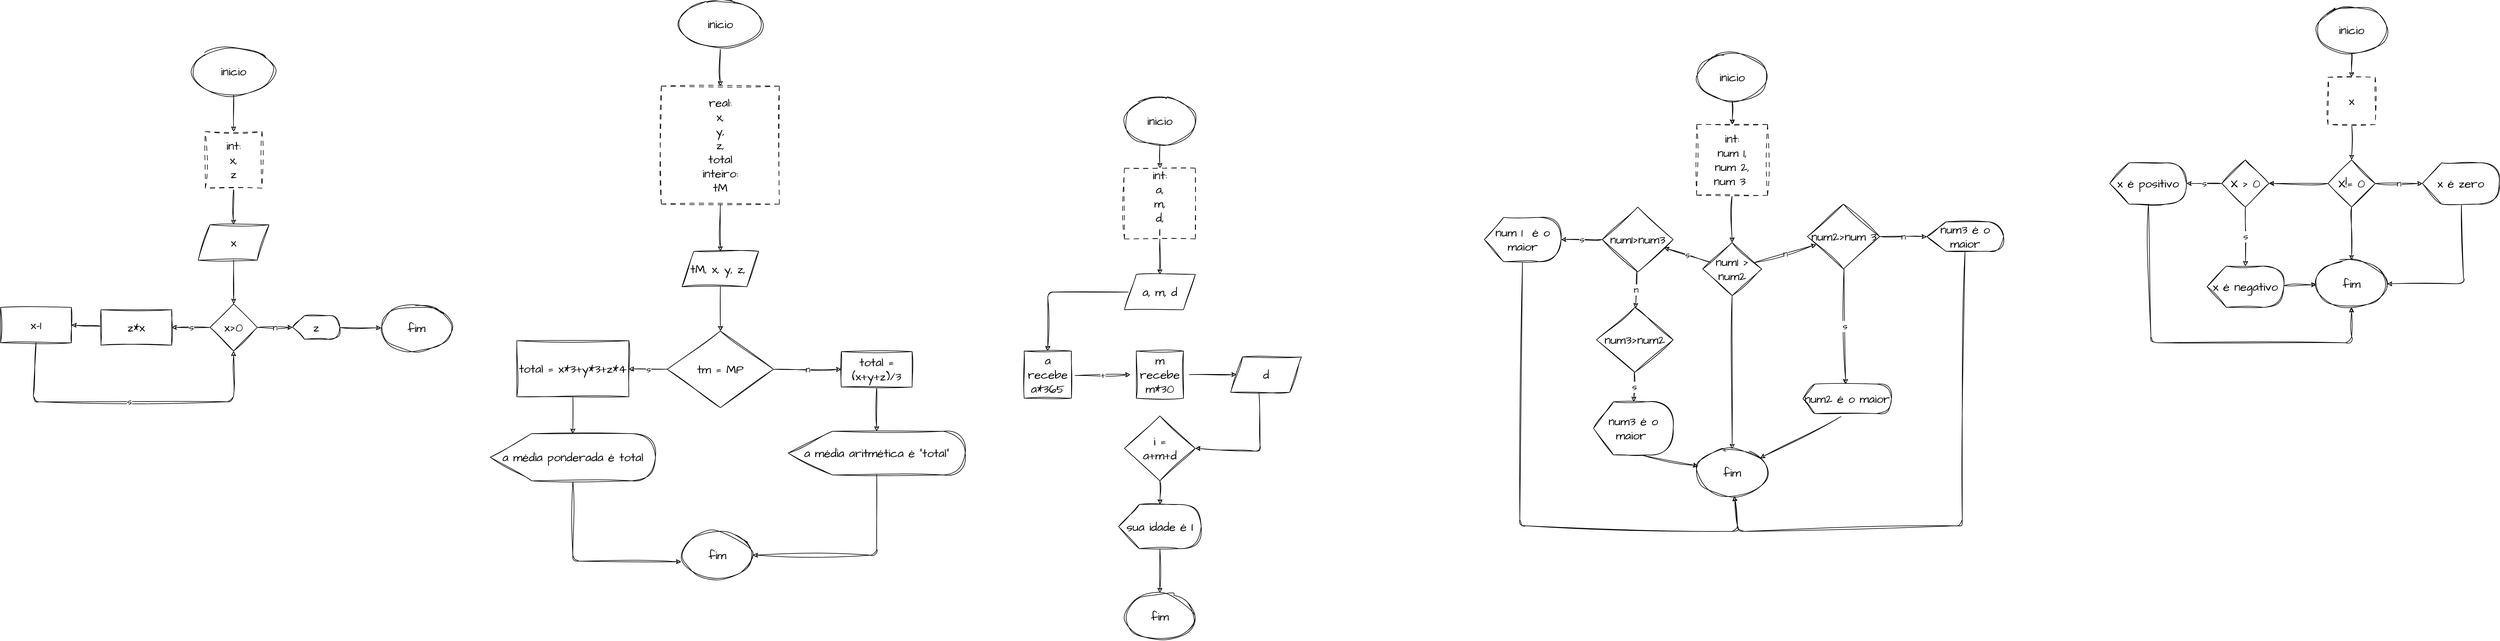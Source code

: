 <mxfile>
    <diagram id="sGymPp60y_wfpJxGPHa7" name="Página-1">
        <mxGraphModel dx="5766" dy="2101" grid="1" gridSize="10" guides="1" tooltips="1" connect="1" arrows="1" fold="1" page="1" pageScale="1" pageWidth="827" pageHeight="1169" math="0" shadow="0">
            <root>
                <mxCell id="0"/>
                <mxCell id="1" parent="0"/>
                <mxCell id="48" value="" style="edgeStyle=none;sketch=1;hachureGap=4;jiggle=2;curveFitting=1;html=1;fontFamily=Architects Daughter;fontSource=https%3A%2F%2Ffonts.googleapis.com%2Fcss%3Ffamily%3DArchitects%2BDaughter;fontSize=16;" edge="1" parent="1" source="24" target="47">
                    <mxGeometry relative="1" as="geometry"/>
                </mxCell>
                <mxCell id="24" value="inicio" style="ellipse;whiteSpace=wrap;html=1;sketch=1;hachureGap=4;jiggle=2;curveFitting=1;fontFamily=Architects Daughter;fontSource=https%3A%2F%2Ffonts.googleapis.com%2Fcss%3Ffamily%3DArchitects%2BDaughter;fontSize=20;" vertex="1" parent="1">
                    <mxGeometry x="-210" y="-30" width="120" height="80" as="geometry"/>
                </mxCell>
                <mxCell id="25" value="fim" style="ellipse;whiteSpace=wrap;html=1;sketch=1;hachureGap=4;jiggle=2;curveFitting=1;fontFamily=Architects Daughter;fontSource=https%3A%2F%2Ffonts.googleapis.com%2Fcss%3Ffamily%3DArchitects%2BDaughter;fontSize=20;" vertex="1" parent="1">
                    <mxGeometry x="-210" y="400" width="120" height="80" as="geometry"/>
                </mxCell>
                <mxCell id="29" value="n" style="edgeStyle=none;sketch=1;hachureGap=4;jiggle=2;curveFitting=1;html=1;fontFamily=Architects Daughter;fontSource=https%3A%2F%2Ffonts.googleapis.com%2Fcss%3Ffamily%3DArchitects%2BDaughter;fontSize=16;" edge="1" parent="1" source="31">
                    <mxGeometry relative="1" as="geometry">
                        <mxPoint x="-30.0" y="270" as="targetPoint"/>
                    </mxGeometry>
                </mxCell>
                <mxCell id="30" value="" style="edgeStyle=none;sketch=1;hachureGap=4;jiggle=2;curveFitting=1;html=1;fontFamily=Architects Daughter;fontSource=https%3A%2F%2Ffonts.googleapis.com%2Fcss%3Ffamily%3DArchitects%2BDaughter;fontSize=16;" edge="1" parent="1" source="31" target="25">
                    <mxGeometry relative="1" as="geometry"/>
                </mxCell>
                <mxCell id="80" value="" style="edgeStyle=none;sketch=1;hachureGap=4;jiggle=2;curveFitting=1;html=1;fontFamily=Architects Daughter;fontSource=https%3A%2F%2Ffonts.googleapis.com%2Fcss%3Ffamily%3DArchitects%2BDaughter;fontSize=16;" edge="1" parent="1" source="31" target="79">
                    <mxGeometry relative="1" as="geometry"/>
                </mxCell>
                <mxCell id="31" value="X!= 0" style="rhombus;whiteSpace=wrap;html=1;sketch=1;hachureGap=4;jiggle=2;curveFitting=1;fontFamily=Architects Daughter;fontSource=https%3A%2F%2Ffonts.googleapis.com%2Fcss%3Ffamily%3DArchitects%2BDaughter;fontSize=20;" vertex="1" parent="1">
                    <mxGeometry x="-190" y="230" width="80" height="80" as="geometry"/>
                </mxCell>
                <mxCell id="58" value="" style="edgeStyle=none;sketch=1;hachureGap=4;jiggle=2;curveFitting=1;html=1;fontFamily=Architects Daughter;fontSource=https%3A%2F%2Ffonts.googleapis.com%2Fcss%3Ffamily%3DArchitects%2BDaughter;fontSize=16;" edge="1" parent="1" source="43">
                    <mxGeometry relative="1" as="geometry">
                        <mxPoint x="-150" y="480" as="targetPoint"/>
                        <Array as="points">
                            <mxPoint x="-490" y="540"/>
                            <mxPoint x="-150" y="540"/>
                        </Array>
                    </mxGeometry>
                </mxCell>
                <mxCell id="43" value="x é positivo" style="shape=display;whiteSpace=wrap;html=1;sketch=1;hachureGap=4;jiggle=2;curveFitting=1;fontFamily=Architects Daughter;fontSource=https%3A%2F%2Ffonts.googleapis.com%2Fcss%3Ffamily%3DArchitects%2BDaughter;fontSize=20;" vertex="1" parent="1">
                    <mxGeometry x="-560" y="235" width="130" height="70" as="geometry"/>
                </mxCell>
                <mxCell id="56" value="" style="edgeStyle=none;sketch=1;hachureGap=4;jiggle=2;curveFitting=1;html=1;fontFamily=Architects Daughter;fontSource=https%3A%2F%2Ffonts.googleapis.com%2Fcss%3Ffamily%3DArchitects%2BDaughter;fontSize=16;entryX=1;entryY=0.5;entryDx=0;entryDy=0;" edge="1" parent="1" source="46" target="25">
                    <mxGeometry relative="1" as="geometry">
                        <mxPoint x="35" y="390" as="targetPoint"/>
                        <Array as="points">
                            <mxPoint x="40" y="440"/>
                        </Array>
                    </mxGeometry>
                </mxCell>
                <mxCell id="46" value="x é zero" style="shape=display;whiteSpace=wrap;html=1;sketch=1;hachureGap=4;jiggle=2;curveFitting=1;fontFamily=Architects Daughter;fontSource=https%3A%2F%2Ffonts.googleapis.com%2Fcss%3Ffamily%3DArchitects%2BDaughter;fontSize=20;" vertex="1" parent="1">
                    <mxGeometry x="-30" y="235" width="130" height="70" as="geometry"/>
                </mxCell>
                <mxCell id="49" value="" style="edgeStyle=none;sketch=1;hachureGap=4;jiggle=2;curveFitting=1;html=1;fontFamily=Architects Daughter;fontSource=https%3A%2F%2Ffonts.googleapis.com%2Fcss%3Ffamily%3DArchitects%2BDaughter;fontSize=16;" edge="1" parent="1" source="47" target="31">
                    <mxGeometry relative="1" as="geometry"/>
                </mxCell>
                <mxCell id="47" value="x" style="whiteSpace=wrap;html=1;aspect=fixed;dashed=1;dashPattern=8 8;sketch=1;hachureGap=4;jiggle=2;curveFitting=1;fontFamily=Architects Daughter;fontSource=https%3A%2F%2Ffonts.googleapis.com%2Fcss%3Ffamily%3DArchitects%2BDaughter;fontSize=20;" vertex="1" parent="1">
                    <mxGeometry x="-190" y="90" width="80" height="80" as="geometry"/>
                </mxCell>
                <mxCell id="59" value="" style="edgeStyle=none;sketch=1;hachureGap=4;jiggle=2;curveFitting=1;html=1;fontFamily=Architects Daughter;fontSource=https%3A%2F%2Ffonts.googleapis.com%2Fcss%3Ffamily%3DArchitects%2BDaughter;fontSize=16;" edge="1" parent="1" source="60" target="76">
                    <mxGeometry relative="1" as="geometry"/>
                </mxCell>
                <mxCell id="60" value="inicio" style="ellipse;whiteSpace=wrap;html=1;sketch=1;hachureGap=4;jiggle=2;curveFitting=1;fontFamily=Architects Daughter;fontSource=https%3A%2F%2Ffonts.googleapis.com%2Fcss%3Ffamily%3DArchitects%2BDaughter;fontSize=20;" vertex="1" parent="1">
                    <mxGeometry x="-1260" y="50" width="120" height="80" as="geometry"/>
                </mxCell>
                <mxCell id="61" value="fim" style="ellipse;whiteSpace=wrap;html=1;sketch=1;hachureGap=4;jiggle=2;curveFitting=1;fontFamily=Architects Daughter;fontSource=https%3A%2F%2Ffonts.googleapis.com%2Fcss%3Ffamily%3DArchitects%2BDaughter;fontSize=20;" vertex="1" parent="1">
                    <mxGeometry x="-1260" y="720" width="120" height="80" as="geometry"/>
                </mxCell>
                <mxCell id="64" value="" style="edgeStyle=none;sketch=1;hachureGap=4;jiggle=2;curveFitting=1;html=1;fontFamily=Architects Daughter;fontSource=https%3A%2F%2Ffonts.googleapis.com%2Fcss%3Ffamily%3DArchitects%2BDaughter;fontSize=16;" edge="1" parent="1" source="65" target="61">
                    <mxGeometry relative="1" as="geometry"/>
                </mxCell>
                <mxCell id="91" value="s" style="edgeStyle=none;sketch=1;hachureGap=4;jiggle=2;curveFitting=1;html=1;fontFamily=Architects Daughter;fontSource=https%3A%2F%2Ffonts.googleapis.com%2Fcss%3Ffamily%3DArchitects%2BDaughter;fontSize=16;" edge="1" parent="1" source="65" target="90">
                    <mxGeometry relative="1" as="geometry"/>
                </mxCell>
                <mxCell id="104" value="n" style="edgeStyle=none;sketch=1;hachureGap=4;jiggle=2;curveFitting=1;html=1;fontFamily=Architects Daughter;fontSource=https%3A%2F%2Ffonts.googleapis.com%2Fcss%3Ffamily%3DArchitects%2BDaughter;fontSize=16;" edge="1" parent="1" source="65" target="103">
                    <mxGeometry relative="1" as="geometry"/>
                </mxCell>
                <mxCell id="65" value="num1 &amp;gt; num2" style="rhombus;whiteSpace=wrap;html=1;sketch=1;hachureGap=4;jiggle=2;curveFitting=1;fontFamily=Architects Daughter;fontSource=https%3A%2F%2Ffonts.googleapis.com%2Fcss%3Ffamily%3DArchitects%2BDaughter;fontSize=20;" vertex="1" parent="1">
                    <mxGeometry x="-1250" y="370" width="100" height="90" as="geometry"/>
                </mxCell>
                <mxCell id="75" value="" style="edgeStyle=none;sketch=1;hachureGap=4;jiggle=2;curveFitting=1;html=1;fontFamily=Architects Daughter;fontSource=https%3A%2F%2Ffonts.googleapis.com%2Fcss%3Ffamily%3DArchitects%2BDaughter;fontSize=16;" edge="1" parent="1" source="76" target="65">
                    <mxGeometry relative="1" as="geometry"/>
                </mxCell>
                <mxCell id="76" value="int: &lt;br&gt;num 1,&lt;br&gt;num 2, &lt;br&gt;num 3&amp;nbsp;" style="whiteSpace=wrap;html=1;aspect=fixed;dashed=1;dashPattern=8 8;sketch=1;hachureGap=4;jiggle=2;curveFitting=1;fontFamily=Architects Daughter;fontSource=https%3A%2F%2Ffonts.googleapis.com%2Fcss%3Ffamily%3DArchitects%2BDaughter;fontSize=20;" vertex="1" parent="1">
                    <mxGeometry x="-1260" y="170" width="120" height="120" as="geometry"/>
                </mxCell>
                <mxCell id="81" value="s" style="edgeStyle=none;sketch=1;hachureGap=4;jiggle=2;curveFitting=1;html=1;fontFamily=Architects Daughter;fontSource=https%3A%2F%2Ffonts.googleapis.com%2Fcss%3Ffamily%3DArchitects%2BDaughter;fontSize=16;" edge="1" parent="1" source="79" target="43">
                    <mxGeometry relative="1" as="geometry"/>
                </mxCell>
                <mxCell id="86" value="s" style="edgeStyle=none;sketch=1;hachureGap=4;jiggle=2;curveFitting=1;html=1;fontFamily=Architects Daughter;fontSource=https%3A%2F%2Ffonts.googleapis.com%2Fcss%3Ffamily%3DArchitects%2BDaughter;fontSize=16;" edge="1" parent="1" source="79" target="85">
                    <mxGeometry relative="1" as="geometry"/>
                </mxCell>
                <mxCell id="79" value="X &amp;gt; 0" style="rhombus;whiteSpace=wrap;html=1;sketch=1;hachureGap=4;jiggle=2;curveFitting=1;fontFamily=Architects Daughter;fontSource=https%3A%2F%2Ffonts.googleapis.com%2Fcss%3Ffamily%3DArchitects%2BDaughter;fontSize=20;" vertex="1" parent="1">
                    <mxGeometry x="-370" y="230" width="80" height="80" as="geometry"/>
                </mxCell>
                <mxCell id="87" value="" style="edgeStyle=none;sketch=1;hachureGap=4;jiggle=2;curveFitting=1;html=1;fontFamily=Architects Daughter;fontSource=https%3A%2F%2Ffonts.googleapis.com%2Fcss%3Ffamily%3DArchitects%2BDaughter;fontSize=16;" edge="1" parent="1" source="85" target="25">
                    <mxGeometry relative="1" as="geometry"/>
                </mxCell>
                <mxCell id="85" value="x é negativo" style="shape=display;whiteSpace=wrap;html=1;sketch=1;hachureGap=4;jiggle=2;curveFitting=1;fontFamily=Architects Daughter;fontSource=https%3A%2F%2Ffonts.googleapis.com%2Fcss%3Ffamily%3DArchitects%2BDaughter;fontSize=20;" vertex="1" parent="1">
                    <mxGeometry x="-395" y="410" width="130" height="70" as="geometry"/>
                </mxCell>
                <mxCell id="94" value="s" style="edgeStyle=none;sketch=1;hachureGap=4;jiggle=2;curveFitting=1;html=1;fontFamily=Architects Daughter;fontSource=https%3A%2F%2Ffonts.googleapis.com%2Fcss%3Ffamily%3DArchitects%2BDaughter;fontSize=16;" edge="1" parent="1" source="90" target="111">
                    <mxGeometry relative="1" as="geometry">
                        <mxPoint x="-1500" y="365" as="targetPoint"/>
                    </mxGeometry>
                </mxCell>
                <mxCell id="98" value="n" style="edgeStyle=none;sketch=1;hachureGap=4;jiggle=2;curveFitting=1;html=1;fontFamily=Architects Daughter;fontSource=https%3A%2F%2Ffonts.googleapis.com%2Fcss%3Ffamily%3DArchitects%2BDaughter;fontSize=16;" edge="1" parent="1" source="90" target="97">
                    <mxGeometry relative="1" as="geometry"/>
                </mxCell>
                <mxCell id="90" value="num1&amp;gt;num3" style="rhombus;whiteSpace=wrap;html=1;fontSize=20;fontFamily=Architects Daughter;sketch=1;hachureGap=4;jiggle=2;curveFitting=1;fontSource=https%3A%2F%2Ffonts.googleapis.com%2Fcss%3Ffamily%3DArchitects%2BDaughter;" vertex="1" parent="1">
                    <mxGeometry x="-1420" y="310" width="120" height="110" as="geometry"/>
                </mxCell>
                <mxCell id="100" value="s" style="edgeStyle=none;sketch=1;hachureGap=4;jiggle=2;curveFitting=1;html=1;fontFamily=Architects Daughter;fontSource=https%3A%2F%2Ffonts.googleapis.com%2Fcss%3Ffamily%3DArchitects%2BDaughter;fontSize=16;" edge="1" parent="1" source="97" target="113">
                    <mxGeometry relative="1" as="geometry">
                        <mxPoint x="-1370" y="620" as="targetPoint"/>
                    </mxGeometry>
                </mxCell>
                <mxCell id="97" value="num3&amp;gt;num2" style="rhombus;whiteSpace=wrap;html=1;fontSize=20;fontFamily=Architects Daughter;sketch=1;hachureGap=4;jiggle=2;curveFitting=1;fontSource=https%3A%2F%2Ffonts.googleapis.com%2Fcss%3Ffamily%3DArchitects%2BDaughter;" vertex="1" parent="1">
                    <mxGeometry x="-1430" y="480" width="130" height="110" as="geometry"/>
                </mxCell>
                <mxCell id="109" value="" style="edgeStyle=none;sketch=1;hachureGap=4;jiggle=2;curveFitting=1;html=1;fontFamily=Architects Daughter;fontSource=https%3A%2F%2Ffonts.googleapis.com%2Fcss%3Ffamily%3DArchitects%2BDaughter;fontSize=16;exitX=0.572;exitY=0.99;exitDx=0;exitDy=0;exitPerimeter=0;" edge="1" parent="1" source="113" target="61">
                    <mxGeometry relative="1" as="geometry">
                        <mxPoint x="-1360" y="720" as="sourcePoint"/>
                    </mxGeometry>
                </mxCell>
                <mxCell id="106" value="s" style="edgeStyle=none;sketch=1;hachureGap=4;jiggle=2;curveFitting=1;html=1;fontFamily=Architects Daughter;fontSource=https%3A%2F%2Ffonts.googleapis.com%2Fcss%3Ffamily%3DArchitects%2BDaughter;fontSize=16;entryX=0;entryY=0;entryDx=72.5;entryDy=0;entryPerimeter=0;" edge="1" parent="1" source="103" target="116">
                    <mxGeometry relative="1" as="geometry">
                        <mxPoint x="-1017.5" y="565" as="targetPoint"/>
                    </mxGeometry>
                </mxCell>
                <mxCell id="108" value="n" style="edgeStyle=none;sketch=1;hachureGap=4;jiggle=2;curveFitting=1;html=1;fontFamily=Architects Daughter;fontSource=https%3A%2F%2Ffonts.googleapis.com%2Fcss%3Ffamily%3DArchitects%2BDaughter;fontSize=16;entryX=0;entryY=0.5;entryDx=0;entryDy=0;entryPerimeter=0;" edge="1" parent="1" source="103" target="114">
                    <mxGeometry relative="1" as="geometry">
                        <mxPoint x="-870" y="360" as="targetPoint"/>
                    </mxGeometry>
                </mxCell>
                <mxCell id="103" value="num2&amp;gt;num 3" style="rhombus;whiteSpace=wrap;html=1;fontSize=20;fontFamily=Architects Daughter;sketch=1;hachureGap=4;jiggle=2;curveFitting=1;fontSource=https%3A%2F%2Ffonts.googleapis.com%2Fcss%3Ffamily%3DArchitects%2BDaughter;" vertex="1" parent="1">
                    <mxGeometry x="-1072.5" y="305" width="122.5" height="110" as="geometry"/>
                </mxCell>
                <mxCell id="110" value="" style="edgeStyle=none;sketch=1;hachureGap=4;jiggle=2;curveFitting=1;html=1;fontFamily=Architects Daughter;fontSource=https%3A%2F%2Ffonts.googleapis.com%2Fcss%3Ffamily%3DArchitects%2BDaughter;fontSize=16;exitX=0;exitY=0;exitDx=72.5;exitDy=50;exitPerimeter=0;" edge="1" parent="1" source="116" target="61">
                    <mxGeometry relative="1" as="geometry">
                        <mxPoint x="-1089.251" y="675" as="sourcePoint"/>
                    </mxGeometry>
                </mxCell>
                <mxCell id="119" value="" style="edgeStyle=none;sketch=1;hachureGap=4;jiggle=2;curveFitting=1;html=1;fontFamily=Architects Daughter;fontSource=https%3A%2F%2Ffonts.googleapis.com%2Fcss%3Ffamily%3DArchitects%2BDaughter;fontSize=16;" edge="1" parent="1" source="111" target="61">
                    <mxGeometry relative="1" as="geometry">
                        <mxPoint x="-1575" y="480" as="targetPoint"/>
                        <Array as="points">
                            <mxPoint x="-1560" y="850"/>
                            <mxPoint x="-1190" y="860"/>
                        </Array>
                    </mxGeometry>
                </mxCell>
                <mxCell id="111" value="num 1&amp;nbsp; é o maior" style="shape=display;whiteSpace=wrap;html=1;sketch=1;hachureGap=4;jiggle=2;curveFitting=1;fontFamily=Architects Daughter;fontSource=https%3A%2F%2Ffonts.googleapis.com%2Fcss%3Ffamily%3DArchitects%2BDaughter;fontSize=20;" vertex="1" parent="1">
                    <mxGeometry x="-1620" y="327.5" width="130" height="75" as="geometry"/>
                </mxCell>
                <mxCell id="113" value="num3 é o maior&amp;nbsp;" style="shape=display;whiteSpace=wrap;html=1;sketch=1;hachureGap=4;jiggle=2;curveFitting=1;fontFamily=Architects Daughter;fontSource=https%3A%2F%2Ffonts.googleapis.com%2Fcss%3Ffamily%3DArchitects%2BDaughter;fontSize=20;" vertex="1" parent="1">
                    <mxGeometry x="-1435" y="640" width="135" height="90" as="geometry"/>
                </mxCell>
                <mxCell id="121" value="" style="edgeStyle=none;sketch=1;hachureGap=4;jiggle=2;curveFitting=1;html=1;fontFamily=Architects Daughter;fontSource=https%3A%2F%2Ffonts.googleapis.com%2Fcss%3Ffamily%3DArchitects%2BDaughter;fontSize=16;" edge="1" parent="1" source="114" target="61">
                    <mxGeometry relative="1" as="geometry">
                        <mxPoint x="-1210" y="810" as="targetPoint"/>
                        <Array as="points">
                            <mxPoint x="-810" y="850"/>
                            <mxPoint x="-1190" y="860"/>
                        </Array>
                    </mxGeometry>
                </mxCell>
                <mxCell id="114" value="num3 é o maior" style="shape=display;whiteSpace=wrap;html=1;sketch=1;hachureGap=4;jiggle=2;curveFitting=1;fontFamily=Architects Daughter;fontSource=https%3A%2F%2Ffonts.googleapis.com%2Fcss%3Ffamily%3DArchitects%2BDaughter;fontSize=20;" vertex="1" parent="1">
                    <mxGeometry x="-870" y="335" width="130" height="50" as="geometry"/>
                </mxCell>
                <mxCell id="116" value="num2 é o maior" style="shape=display;whiteSpace=wrap;html=1;sketch=1;hachureGap=4;jiggle=2;curveFitting=1;fontFamily=Architects Daughter;fontSource=https%3A%2F%2Ffonts.googleapis.com%2Fcss%3Ffamily%3DArchitects%2BDaughter;fontSize=20;size=0.133;" vertex="1" parent="1">
                    <mxGeometry x="-1080" y="610" width="150" height="50" as="geometry"/>
                </mxCell>
                <mxCell id="122" value="" style="edgeStyle=none;sketch=1;hachureGap=4;jiggle=2;curveFitting=1;html=1;fontFamily=Architects Daughter;fontSource=https%3A%2F%2Ffonts.googleapis.com%2Fcss%3Ffamily%3DArchitects%2BDaughter;fontSize=16;" edge="1" parent="1" source="123" target="130">
                    <mxGeometry relative="1" as="geometry"/>
                </mxCell>
                <mxCell id="123" value="inicio" style="ellipse;whiteSpace=wrap;html=1;sketch=1;hachureGap=4;jiggle=2;curveFitting=1;fontFamily=Architects Daughter;fontSource=https%3A%2F%2Ffonts.googleapis.com%2Fcss%3Ffamily%3DArchitects%2BDaughter;fontSize=20;" vertex="1" parent="1">
                    <mxGeometry x="-2230" y="124" width="120" height="80" as="geometry"/>
                </mxCell>
                <mxCell id="124" value="fim" style="ellipse;whiteSpace=wrap;html=1;sketch=1;hachureGap=4;jiggle=2;curveFitting=1;fontFamily=Architects Daughter;fontSource=https%3A%2F%2Ffonts.googleapis.com%2Fcss%3Ffamily%3DArchitects%2BDaughter;fontSize=20;" vertex="1" parent="1">
                    <mxGeometry x="-2230" y="964" width="120" height="80" as="geometry"/>
                </mxCell>
                <mxCell id="175" value="" style="edgeStyle=none;sketch=1;hachureGap=4;jiggle=2;curveFitting=1;html=1;fontFamily=Architects Daughter;fontSource=https%3A%2F%2Ffonts.googleapis.com%2Fcss%3Ffamily%3DArchitects%2BDaughter;fontSize=16;" edge="1" parent="1" source="130" target="172">
                    <mxGeometry relative="1" as="geometry"/>
                </mxCell>
                <mxCell id="130" value="int: &lt;br&gt;a,&lt;br&gt;m, &lt;br&gt;d,&lt;br&gt;I" style="whiteSpace=wrap;html=1;aspect=fixed;dashed=1;dashPattern=8 8;sketch=1;hachureGap=4;jiggle=2;curveFitting=1;fontFamily=Architects Daughter;fontSource=https%3A%2F%2Ffonts.googleapis.com%2Fcss%3Ffamily%3DArchitects%2BDaughter;fontSize=20;" vertex="1" parent="1">
                    <mxGeometry x="-2230" y="244" width="120" height="120" as="geometry"/>
                </mxCell>
                <mxCell id="152" value="+" style="edgeStyle=none;sketch=1;hachureGap=4;jiggle=2;curveFitting=1;html=1;fontFamily=Architects Daughter;fontSource=https%3A%2F%2Ffonts.googleapis.com%2Fcss%3Ffamily%3DArchitects%2BDaughter;fontSize=16;exitX=1;exitY=0.75;exitDx=0;exitDy=0;entryX=0;entryY=0.5;entryDx=0;entryDy=0;" edge="1" parent="1">
                    <mxGeometry relative="1" as="geometry">
                        <mxPoint x="-2313.846" y="595.538" as="sourcePoint"/>
                        <mxPoint x="-2220" y="594" as="targetPoint"/>
                    </mxGeometry>
                </mxCell>
                <mxCell id="156" value="" style="edgeStyle=none;sketch=1;hachureGap=4;jiggle=2;curveFitting=1;html=1;fontFamily=Architects Daughter;fontSource=https%3A%2F%2Ffonts.googleapis.com%2Fcss%3Ffamily%3DArchitects%2BDaughter;fontSize=16;entryX=1;entryY=0.5;entryDx=0;entryDy=0;exitX=0.399;exitY=1.017;exitDx=0;exitDy=0;exitPerimeter=0;" edge="1" parent="1" source="165" target="154">
                    <mxGeometry relative="1" as="geometry">
                        <mxPoint x="-2000" y="634" as="sourcePoint"/>
                        <mxPoint x="-2000" y="714" as="targetPoint"/>
                        <Array as="points">
                            <mxPoint x="-2000" y="724"/>
                        </Array>
                    </mxGeometry>
                </mxCell>
                <mxCell id="160" value="" style="edgeStyle=none;sketch=1;hachureGap=4;jiggle=2;curveFitting=1;html=1;fontFamily=Architects Daughter;fontSource=https%3A%2F%2Ffonts.googleapis.com%2Fcss%3Ffamily%3DArchitects%2BDaughter;fontSize=16;" edge="1" parent="1" source="153" target="124">
                    <mxGeometry relative="1" as="geometry"/>
                </mxCell>
                <mxCell id="153" value="sua idade é I" style="shape=display;whiteSpace=wrap;html=1;sketch=1;hachureGap=4;jiggle=2;curveFitting=1;fontFamily=Architects Daughter;fontSource=https%3A%2F%2Ffonts.googleapis.com%2Fcss%3Ffamily%3DArchitects%2BDaughter;fontSize=20;" vertex="1" parent="1">
                    <mxGeometry x="-2240" y="814" width="140" height="75" as="geometry"/>
                </mxCell>
                <mxCell id="159" value="" style="edgeStyle=none;sketch=1;hachureGap=4;jiggle=2;curveFitting=1;html=1;fontFamily=Architects Daughter;fontSource=https%3A%2F%2Ffonts.googleapis.com%2Fcss%3Ffamily%3DArchitects%2BDaughter;fontSize=16;" edge="1" parent="1" source="154" target="153">
                    <mxGeometry relative="1" as="geometry"/>
                </mxCell>
                <mxCell id="154" value="i =&lt;br&gt;a+m+d" style="rhombus;whiteSpace=wrap;html=1;fontSize=20;fontFamily=Architects Daughter;sketch=1;hachureGap=4;jiggle=2;curveFitting=1;fontSource=https%3A%2F%2Ffonts.googleapis.com%2Fcss%3Ffamily%3DArchitects%2BDaughter;" vertex="1" parent="1">
                    <mxGeometry x="-2230" y="664" width="120" height="110" as="geometry"/>
                </mxCell>
                <mxCell id="166" value="" style="edgeStyle=none;sketch=1;hachureGap=4;jiggle=2;curveFitting=1;html=1;fontFamily=Architects Daughter;fontSource=https%3A%2F%2Ffonts.googleapis.com%2Fcss%3Ffamily%3DArchitects%2BDaughter;fontSize=16;" edge="1" parent="1" target="165">
                    <mxGeometry relative="1" as="geometry">
                        <mxPoint x="-2120" y="594" as="sourcePoint"/>
                    </mxGeometry>
                </mxCell>
                <mxCell id="165" value="d" style="shape=parallelogram;perimeter=parallelogramPerimeter;whiteSpace=wrap;html=1;fixedSize=1;sketch=1;hachureGap=4;jiggle=2;curveFitting=1;fontFamily=Architects Daughter;fontSource=https%3A%2F%2Ffonts.googleapis.com%2Fcss%3Ffamily%3DArchitects%2BDaughter;fontSize=20;" vertex="1" parent="1">
                    <mxGeometry x="-2050" y="564" width="120" height="60" as="geometry"/>
                </mxCell>
                <mxCell id="170" value="a recebe a*365" style="whiteSpace=wrap;html=1;aspect=fixed;sketch=1;hachureGap=4;jiggle=2;curveFitting=1;fontFamily=Architects Daughter;fontSource=https%3A%2F%2Ffonts.googleapis.com%2Fcss%3Ffamily%3DArchitects%2BDaughter;fontSize=20;" vertex="1" parent="1">
                    <mxGeometry x="-2400" y="554" width="80" height="80" as="geometry"/>
                </mxCell>
                <mxCell id="171" value="m recebe m*30" style="whiteSpace=wrap;html=1;aspect=fixed;sketch=1;hachureGap=4;jiggle=2;curveFitting=1;fontFamily=Architects Daughter;fontSource=https%3A%2F%2Ffonts.googleapis.com%2Fcss%3Ffamily%3DArchitects%2BDaughter;fontSize=20;" vertex="1" parent="1">
                    <mxGeometry x="-2210" y="554" width="80" height="80" as="geometry"/>
                </mxCell>
                <mxCell id="176" value="" style="edgeStyle=none;sketch=1;hachureGap=4;jiggle=2;curveFitting=1;html=1;fontFamily=Architects Daughter;fontSource=https%3A%2F%2Ffonts.googleapis.com%2Fcss%3Ffamily%3DArchitects%2BDaughter;fontSize=16;" edge="1" parent="1" source="172">
                    <mxGeometry relative="1" as="geometry">
                        <mxPoint x="-2360" y="554" as="targetPoint"/>
                        <Array as="points">
                            <mxPoint x="-2360" y="454"/>
                        </Array>
                    </mxGeometry>
                </mxCell>
                <mxCell id="172" value="a, m, d" style="shape=parallelogram;perimeter=parallelogramPerimeter;whiteSpace=wrap;html=1;fixedSize=1;sketch=1;hachureGap=4;jiggle=2;curveFitting=1;fontFamily=Architects Daughter;fontSource=https%3A%2F%2Ffonts.googleapis.com%2Fcss%3Ffamily%3DArchitects%2BDaughter;fontSize=20;" vertex="1" parent="1">
                    <mxGeometry x="-2230" y="424" width="120" height="60" as="geometry"/>
                </mxCell>
                <mxCell id="178" value="" style="edgeStyle=none;sketch=1;hachureGap=4;jiggle=2;curveFitting=1;html=1;fontFamily=Architects Daughter;fontSource=https%3A%2F%2Ffonts.googleapis.com%2Fcss%3Ffamily%3DArchitects%2BDaughter;fontSize=16;" edge="1" parent="1" source="179" target="182">
                    <mxGeometry relative="1" as="geometry"/>
                </mxCell>
                <mxCell id="179" value="inicio" style="ellipse;whiteSpace=wrap;html=1;sketch=1;hachureGap=4;jiggle=2;curveFitting=1;fontFamily=Architects Daughter;fontSource=https%3A%2F%2Ffonts.googleapis.com%2Fcss%3Ffamily%3DArchitects%2BDaughter;fontSize=20;" vertex="1" parent="1">
                    <mxGeometry x="-2985" y="-40" width="140" height="80" as="geometry"/>
                </mxCell>
                <mxCell id="180" value="fim" style="ellipse;whiteSpace=wrap;html=1;sketch=1;hachureGap=4;jiggle=2;curveFitting=1;fontFamily=Architects Daughter;fontSource=https%3A%2F%2Ffonts.googleapis.com%2Fcss%3Ffamily%3DArchitects%2BDaughter;fontSize=20;" vertex="1" parent="1">
                    <mxGeometry x="-2980" y="860" width="120" height="80" as="geometry"/>
                </mxCell>
                <mxCell id="181" value="" style="edgeStyle=none;sketch=1;hachureGap=4;jiggle=2;curveFitting=1;html=1;fontFamily=Architects Daughter;fontSource=https%3A%2F%2Ffonts.googleapis.com%2Fcss%3Ffamily%3DArchitects%2BDaughter;fontSize=16;" edge="1" parent="1" source="182" target="194">
                    <mxGeometry relative="1" as="geometry"/>
                </mxCell>
                <mxCell id="182" value="real: &lt;br&gt;x,&lt;br&gt;y, &lt;br&gt;z,&lt;br&gt;total&lt;br&gt;inteiro:&lt;br&gt;tM" style="whiteSpace=wrap;html=1;aspect=fixed;dashed=1;dashPattern=8 8;sketch=1;hachureGap=4;jiggle=2;curveFitting=1;fontFamily=Architects Daughter;fontSource=https%3A%2F%2Ffonts.googleapis.com%2Fcss%3Ffamily%3DArchitects%2BDaughter;fontSize=20;" vertex="1" parent="1">
                    <mxGeometry x="-3015" y="105" width="200" height="200" as="geometry"/>
                </mxCell>
                <mxCell id="199" value="" style="edgeStyle=none;sketch=1;hachureGap=4;jiggle=2;curveFitting=1;html=1;fontFamily=Architects Daughter;fontSource=https%3A%2F%2Ffonts.googleapis.com%2Fcss%3Ffamily%3DArchitects%2BDaughter;fontSize=16;entryX=0.5;entryY=0;entryDx=0;entryDy=0;" edge="1" parent="1" source="194" target="195">
                    <mxGeometry relative="1" as="geometry">
                        <mxPoint x="-2910" y="480" as="targetPoint"/>
                    </mxGeometry>
                </mxCell>
                <mxCell id="194" value="tM, x, y, z,&amp;nbsp;" style="shape=parallelogram;perimeter=parallelogramPerimeter;whiteSpace=wrap;html=1;fixedSize=1;sketch=1;hachureGap=4;jiggle=2;curveFitting=1;fontFamily=Architects Daughter;fontSource=https%3A%2F%2Ffonts.googleapis.com%2Fcss%3Ffamily%3DArchitects%2BDaughter;fontSize=20;" vertex="1" parent="1">
                    <mxGeometry x="-2980" y="385" width="130" height="60" as="geometry"/>
                </mxCell>
                <mxCell id="202" value="s" style="edgeStyle=none;sketch=1;hachureGap=4;jiggle=2;curveFitting=1;html=1;fontFamily=Architects Daughter;fontSource=https%3A%2F%2Ffonts.googleapis.com%2Fcss%3Ffamily%3DArchitects%2BDaughter;fontSize=16;" edge="1" parent="1" source="195" target="201">
                    <mxGeometry relative="1" as="geometry"/>
                </mxCell>
                <mxCell id="204" value="n" style="edgeStyle=none;sketch=1;hachureGap=4;jiggle=2;curveFitting=1;html=1;fontFamily=Architects Daughter;fontSource=https%3A%2F%2Ffonts.googleapis.com%2Fcss%3Ffamily%3DArchitects%2BDaughter;fontSize=16;" edge="1" parent="1" source="195" target="203">
                    <mxGeometry relative="1" as="geometry"/>
                </mxCell>
                <mxCell id="195" value="tm = MP" style="rhombus;whiteSpace=wrap;html=1;sketch=1;hachureGap=4;jiggle=2;curveFitting=1;fontFamily=Architects Daughter;fontSource=https%3A%2F%2Ffonts.googleapis.com%2Fcss%3Ffamily%3DArchitects%2BDaughter;fontSize=20;" vertex="1" parent="1">
                    <mxGeometry x="-3005" y="520" width="180" height="130" as="geometry"/>
                </mxCell>
                <mxCell id="213" value="" style="edgeStyle=none;sketch=1;hachureGap=4;jiggle=2;curveFitting=1;html=1;fontFamily=Architects Daughter;fontSource=https%3A%2F%2Ffonts.googleapis.com%2Fcss%3Ffamily%3DArchitects%2BDaughter;fontSize=16;" edge="1" parent="1" source="201" target="212">
                    <mxGeometry relative="1" as="geometry"/>
                </mxCell>
                <mxCell id="201" value="total = x*3+y*3+z*4" style="whiteSpace=wrap;html=1;fontSize=20;fontFamily=Architects Daughter;sketch=1;hachureGap=4;jiggle=2;curveFitting=1;fontSource=https%3A%2F%2Ffonts.googleapis.com%2Fcss%3Ffamily%3DArchitects%2BDaughter;" vertex="1" parent="1">
                    <mxGeometry x="-3260" y="536.5" width="190" height="95" as="geometry"/>
                </mxCell>
                <mxCell id="210" value="" style="edgeStyle=none;sketch=1;hachureGap=4;jiggle=2;curveFitting=1;html=1;fontFamily=Architects Daughter;fontSource=https%3A%2F%2Ffonts.googleapis.com%2Fcss%3Ffamily%3DArchitects%2BDaughter;fontSize=16;" edge="1" parent="1" source="203" target="208">
                    <mxGeometry relative="1" as="geometry"/>
                </mxCell>
                <mxCell id="203" value="total =(x+y+z)/3" style="whiteSpace=wrap;html=1;fontSize=20;fontFamily=Architects Daughter;sketch=1;hachureGap=4;jiggle=2;curveFitting=1;fontSource=https%3A%2F%2Ffonts.googleapis.com%2Fcss%3Ffamily%3DArchitects%2BDaughter;" vertex="1" parent="1">
                    <mxGeometry x="-2710" y="555" width="120" height="60" as="geometry"/>
                </mxCell>
                <mxCell id="217" value="" style="edgeStyle=none;sketch=1;hachureGap=4;jiggle=2;curveFitting=1;html=1;fontFamily=Architects Daughter;fontSource=https%3A%2F%2Ffonts.googleapis.com%2Fcss%3Ffamily%3DArchitects%2BDaughter;fontSize=16;entryX=1;entryY=0.5;entryDx=0;entryDy=0;" edge="1" parent="1" source="208" target="180">
                    <mxGeometry relative="1" as="geometry">
                        <mxPoint x="-2650" y="870" as="targetPoint"/>
                        <Array as="points">
                            <mxPoint x="-2650" y="900"/>
                        </Array>
                    </mxGeometry>
                </mxCell>
                <mxCell id="208" value="a média aritmética é &quot;total&quot;" style="shape=display;whiteSpace=wrap;html=1;sketch=1;hachureGap=4;jiggle=2;curveFitting=1;fontFamily=Architects Daughter;fontSource=https%3A%2F%2Ffonts.googleapis.com%2Fcss%3Ffamily%3DArchitects%2BDaughter;fontSize=20;" vertex="1" parent="1">
                    <mxGeometry x="-2800" y="690" width="300" height="74" as="geometry"/>
                </mxCell>
                <mxCell id="215" value="" style="edgeStyle=none;sketch=1;hachureGap=4;jiggle=2;curveFitting=1;html=1;fontFamily=Architects Daughter;fontSource=https%3A%2F%2Ffonts.googleapis.com%2Fcss%3Ffamily%3DArchitects%2BDaughter;fontSize=16;entryX=-0.012;entryY=0.64;entryDx=0;entryDy=0;entryPerimeter=0;" edge="1" parent="1" source="212" target="180">
                    <mxGeometry relative="1" as="geometry">
                        <mxPoint x="-3165" y="864.0" as="targetPoint"/>
                        <Array as="points">
                            <mxPoint x="-3165" y="910"/>
                        </Array>
                    </mxGeometry>
                </mxCell>
                <mxCell id="212" value="a média ponderada é total" style="shape=display;whiteSpace=wrap;html=1;sketch=1;hachureGap=4;jiggle=2;curveFitting=1;fontFamily=Architects Daughter;fontSource=https%3A%2F%2Ffonts.googleapis.com%2Fcss%3Ffamily%3DArchitects%2BDaughter;fontSize=20;" vertex="1" parent="1">
                    <mxGeometry x="-3305" y="694" width="280" height="80" as="geometry"/>
                </mxCell>
                <mxCell id="220" value="" style="edgeStyle=none;sketch=1;hachureGap=4;jiggle=2;curveFitting=1;html=1;fontFamily=Architects Daughter;fontSource=https%3A%2F%2Ffonts.googleapis.com%2Fcss%3Ffamily%3DArchitects%2BDaughter;fontSize=16;" edge="1" parent="1" source="221" target="224">
                    <mxGeometry relative="1" as="geometry"/>
                </mxCell>
                <mxCell id="221" value="inicio" style="ellipse;whiteSpace=wrap;html=1;sketch=1;hachureGap=4;jiggle=2;curveFitting=1;fontFamily=Architects Daughter;fontSource=https%3A%2F%2Ffonts.googleapis.com%2Fcss%3Ffamily%3DArchitects%2BDaughter;fontSize=20;" vertex="1" parent="1">
                    <mxGeometry x="-3810" y="40" width="140" height="80" as="geometry"/>
                </mxCell>
                <mxCell id="222" value="fim" style="ellipse;whiteSpace=wrap;html=1;sketch=1;hachureGap=4;jiggle=2;curveFitting=1;fontFamily=Architects Daughter;fontSource=https%3A%2F%2Ffonts.googleapis.com%2Fcss%3Ffamily%3DArchitects%2BDaughter;fontSize=20;" vertex="1" parent="1">
                    <mxGeometry x="-3490" y="475" width="120" height="80" as="geometry"/>
                </mxCell>
                <mxCell id="240" value="" style="edgeStyle=none;sketch=1;hachureGap=4;jiggle=2;curveFitting=1;html=1;fontFamily=Architects Daughter;fontSource=https%3A%2F%2Ffonts.googleapis.com%2Fcss%3Ffamily%3DArchitects%2BDaughter;fontSize=16;" edge="1" parent="1" source="224" target="239">
                    <mxGeometry relative="1" as="geometry"/>
                </mxCell>
                <mxCell id="224" value="int: &lt;br&gt;x,&lt;br&gt;z" style="whiteSpace=wrap;html=1;aspect=fixed;dashed=1;dashPattern=8 8;sketch=1;hachureGap=4;jiggle=2;curveFitting=1;fontFamily=Architects Daughter;fontSource=https%3A%2F%2Ffonts.googleapis.com%2Fcss%3Ffamily%3DArchitects%2BDaughter;fontSize=20;" vertex="1" parent="1">
                    <mxGeometry x="-3788" y="182" width="96" height="96" as="geometry"/>
                </mxCell>
                <mxCell id="243" value="s" style="edgeStyle=none;sketch=1;hachureGap=4;jiggle=2;curveFitting=1;html=1;fontFamily=Architects Daughter;fontSource=https%3A%2F%2Ffonts.googleapis.com%2Fcss%3Ffamily%3DArchitects%2BDaughter;fontSize=16;exitX=0;exitY=0.5;exitDx=0;exitDy=0;" edge="1" parent="1" source="250" target="242">
                    <mxGeometry relative="1" as="geometry">
                        <mxPoint x="-3790" y="514" as="sourcePoint"/>
                    </mxGeometry>
                </mxCell>
                <mxCell id="241" value="" style="edgeStyle=none;sketch=1;hachureGap=4;jiggle=2;curveFitting=1;html=1;fontFamily=Architects Daughter;fontSource=https%3A%2F%2Ffonts.googleapis.com%2Fcss%3Ffamily%3DArchitects%2BDaughter;fontSize=16;entryX=0.5;entryY=0;entryDx=0;entryDy=0;" edge="1" parent="1" source="239" target="250">
                    <mxGeometry relative="1" as="geometry">
                        <mxPoint x="-3743.611" y="474" as="targetPoint"/>
                    </mxGeometry>
                </mxCell>
                <mxCell id="239" value="x" style="shape=parallelogram;perimeter=parallelogramPerimeter;whiteSpace=wrap;html=1;fixedSize=1;sketch=1;hachureGap=4;jiggle=2;curveFitting=1;fontFamily=Architects Daughter;fontSource=https%3A%2F%2Ffonts.googleapis.com%2Fcss%3Ffamily%3DArchitects%2BDaughter;fontSize=20;" vertex="1" parent="1">
                    <mxGeometry x="-3800" y="340" width="120" height="60" as="geometry"/>
                </mxCell>
                <mxCell id="245" value="" style="edgeStyle=none;sketch=1;hachureGap=4;jiggle=2;curveFitting=1;html=1;fontFamily=Architects Daughter;fontSource=https%3A%2F%2Ffonts.googleapis.com%2Fcss%3Ffamily%3DArchitects%2BDaughter;fontSize=16;entryX=1;entryY=0.5;entryDx=0;entryDy=0;" edge="1" parent="1" source="242" target="247">
                    <mxGeometry relative="1" as="geometry">
                        <mxPoint x="-4045" y="514" as="targetPoint"/>
                    </mxGeometry>
                </mxCell>
                <mxCell id="242" value="z*x" style="whiteSpace=wrap;html=1;fontSize=20;fontFamily=Architects Daughter;sketch=1;hachureGap=4;jiggle=2;curveFitting=1;fontSource=https%3A%2F%2Ffonts.googleapis.com%2Fcss%3Ffamily%3DArchitects%2BDaughter;" vertex="1" parent="1">
                    <mxGeometry x="-3965" y="484" width="120" height="60" as="geometry"/>
                </mxCell>
                <mxCell id="246" value="s" style="edgeStyle=none;sketch=1;hachureGap=4;jiggle=2;curveFitting=1;html=1;fontFamily=Architects Daughter;fontSource=https%3A%2F%2Ffonts.googleapis.com%2Fcss%3Ffamily%3DArchitects%2BDaughter;fontSize=16;exitX=0.5;exitY=1;exitDx=0;exitDy=0;entryX=0.5;entryY=1;entryDx=0;entryDy=0;" edge="1" parent="1" source="247" target="250">
                    <mxGeometry relative="1" as="geometry">
                        <mxPoint x="-4089.048" y="544" as="sourcePoint"/>
                        <mxPoint x="-3740" y="550" as="targetPoint"/>
                        <Array as="points">
                            <mxPoint x="-4080" y="640"/>
                            <mxPoint x="-3740" y="640"/>
                        </Array>
                    </mxGeometry>
                </mxCell>
                <mxCell id="247" value="x-1" style="whiteSpace=wrap;html=1;fontSize=20;fontFamily=Architects Daughter;sketch=1;hachureGap=4;jiggle=2;curveFitting=1;fontSource=https%3A%2F%2Ffonts.googleapis.com%2Fcss%3Ffamily%3DArchitects%2BDaughter;" vertex="1" parent="1">
                    <mxGeometry x="-4135" y="480" width="120" height="60" as="geometry"/>
                </mxCell>
                <mxCell id="252" value="n" style="edgeStyle=none;sketch=1;hachureGap=4;jiggle=2;curveFitting=1;html=1;fontFamily=Architects Daughter;fontSource=https%3A%2F%2Ffonts.googleapis.com%2Fcss%3Ffamily%3DArchitects%2BDaughter;fontSize=16;entryX=0;entryY=0.5;entryDx=0;entryDy=0;entryPerimeter=0;" edge="1" parent="1" source="250" target="253">
                    <mxGeometry relative="1" as="geometry">
                        <mxPoint x="-3663.668" y="527.664" as="targetPoint"/>
                    </mxGeometry>
                </mxCell>
                <mxCell id="250" value="x&amp;gt;0" style="rhombus;whiteSpace=wrap;html=1;sketch=1;hachureGap=4;jiggle=2;curveFitting=1;fontFamily=Architects Daughter;fontSource=https%3A%2F%2Ffonts.googleapis.com%2Fcss%3Ffamily%3DArchitects%2BDaughter;fontSize=20;" vertex="1" parent="1">
                    <mxGeometry x="-3780" y="474" width="80" height="80" as="geometry"/>
                </mxCell>
                <mxCell id="254" value="" style="edgeStyle=none;sketch=1;hachureGap=4;jiggle=2;curveFitting=1;html=1;fontFamily=Architects Daughter;fontSource=https%3A%2F%2Ffonts.googleapis.com%2Fcss%3Ffamily%3DArchitects%2BDaughter;fontSize=16;" edge="1" parent="1" source="253" target="222">
                    <mxGeometry relative="1" as="geometry"/>
                </mxCell>
                <mxCell id="253" value="z" style="shape=display;whiteSpace=wrap;html=1;sketch=1;hachureGap=4;jiggle=2;curveFitting=1;fontFamily=Architects Daughter;fontSource=https%3A%2F%2Ffonts.googleapis.com%2Fcss%3Ffamily%3DArchitects%2BDaughter;fontSize=20;" vertex="1" parent="1">
                    <mxGeometry x="-3640" y="494" width="80" height="40" as="geometry"/>
                </mxCell>
            </root>
        </mxGraphModel>
    </diagram>
</mxfile>